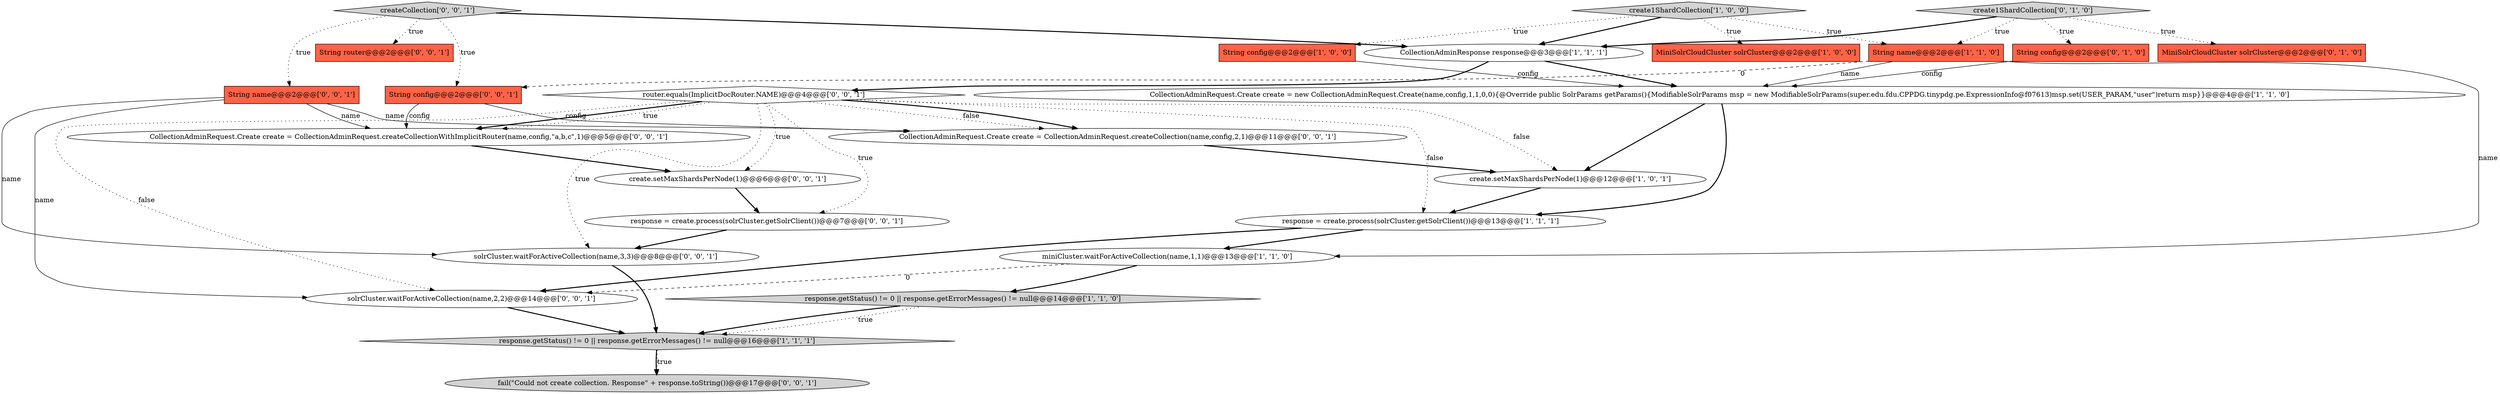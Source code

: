 digraph {
0 [style = filled, label = "response.getStatus() != 0 || response.getErrorMessages() != null@@@14@@@['1', '1', '0']", fillcolor = lightgray, shape = diamond image = "AAA0AAABBB1BBB"];
5 [style = filled, label = "MiniSolrCloudCluster solrCluster@@@2@@@['1', '0', '0']", fillcolor = tomato, shape = box image = "AAA0AAABBB1BBB"];
24 [style = filled, label = "create.setMaxShardsPerNode(1)@@@6@@@['0', '0', '1']", fillcolor = white, shape = ellipse image = "AAA0AAABBB3BBB"];
12 [style = filled, label = "String config@@@2@@@['0', '1', '0']", fillcolor = tomato, shape = box image = "AAA0AAABBB2BBB"];
14 [style = filled, label = "fail(\"Could not create collection. Response\" + response.toString())@@@17@@@['0', '0', '1']", fillcolor = lightgray, shape = ellipse image = "AAA0AAABBB3BBB"];
8 [style = filled, label = "String name@@@2@@@['1', '1', '0']", fillcolor = tomato, shape = box image = "AAA0AAABBB1BBB"];
20 [style = filled, label = "CollectionAdminRequest.Create create = CollectionAdminRequest.createCollection(name,config,2,1)@@@11@@@['0', '0', '1']", fillcolor = white, shape = ellipse image = "AAA0AAABBB3BBB"];
6 [style = filled, label = "String config@@@2@@@['1', '0', '0']", fillcolor = tomato, shape = box image = "AAA0AAABBB1BBB"];
3 [style = filled, label = "miniCluster.waitForActiveCollection(name,1,1)@@@13@@@['1', '1', '0']", fillcolor = white, shape = ellipse image = "AAA0AAABBB1BBB"];
16 [style = filled, label = "router.equals(ImplicitDocRouter.NAME)@@@4@@@['0', '0', '1']", fillcolor = white, shape = diamond image = "AAA0AAABBB3BBB"];
11 [style = filled, label = "create1ShardCollection['0', '1', '0']", fillcolor = lightgray, shape = diamond image = "AAA0AAABBB2BBB"];
18 [style = filled, label = "response = create.process(solrCluster.getSolrClient())@@@7@@@['0', '0', '1']", fillcolor = white, shape = ellipse image = "AAA0AAABBB3BBB"];
9 [style = filled, label = "CollectionAdminResponse response@@@3@@@['1', '1', '1']", fillcolor = white, shape = ellipse image = "AAA0AAABBB1BBB"];
13 [style = filled, label = "MiniSolrCloudCluster solrCluster@@@2@@@['0', '1', '0']", fillcolor = tomato, shape = box image = "AAA0AAABBB2BBB"];
19 [style = filled, label = "CollectionAdminRequest.Create create = CollectionAdminRequest.createCollectionWithImplicitRouter(name,config,\"a,b,c\",1)@@@5@@@['0', '0', '1']", fillcolor = white, shape = ellipse image = "AAA0AAABBB3BBB"];
1 [style = filled, label = "response.getStatus() != 0 || response.getErrorMessages() != null@@@16@@@['1', '1', '1']", fillcolor = lightgray, shape = diamond image = "AAA0AAABBB1BBB"];
25 [style = filled, label = "solrCluster.waitForActiveCollection(name,2,2)@@@14@@@['0', '0', '1']", fillcolor = white, shape = ellipse image = "AAA0AAABBB3BBB"];
4 [style = filled, label = "CollectionAdminRequest.Create create = new CollectionAdminRequest.Create(name,config,1,1,0,0){@Override public SolrParams getParams(){ModifiableSolrParams msp = new ModifiableSolrParams(super.edu.fdu.CPPDG.tinypdg.pe.ExpressionInfo@f07613)msp.set(USER_PARAM,\"user\")return msp}}@@@4@@@['1', '1', '0']", fillcolor = white, shape = ellipse image = "AAA0AAABBB1BBB"];
2 [style = filled, label = "create.setMaxShardsPerNode(1)@@@12@@@['1', '0', '1']", fillcolor = white, shape = ellipse image = "AAA0AAABBB1BBB"];
23 [style = filled, label = "solrCluster.waitForActiveCollection(name,3,3)@@@8@@@['0', '0', '1']", fillcolor = white, shape = ellipse image = "AAA0AAABBB3BBB"];
10 [style = filled, label = "response = create.process(solrCluster.getSolrClient())@@@13@@@['1', '1', '1']", fillcolor = white, shape = ellipse image = "AAA0AAABBB1BBB"];
17 [style = filled, label = "String name@@@2@@@['0', '0', '1']", fillcolor = tomato, shape = box image = "AAA0AAABBB3BBB"];
7 [style = filled, label = "create1ShardCollection['1', '0', '0']", fillcolor = lightgray, shape = diamond image = "AAA0AAABBB1BBB"];
22 [style = filled, label = "String config@@@2@@@['0', '0', '1']", fillcolor = tomato, shape = box image = "AAA0AAABBB3BBB"];
21 [style = filled, label = "String router@@@2@@@['0', '0', '1']", fillcolor = tomato, shape = box image = "AAA0AAABBB3BBB"];
15 [style = filled, label = "createCollection['0', '0', '1']", fillcolor = lightgray, shape = diamond image = "AAA0AAABBB3BBB"];
15->21 [style = dotted, label="true"];
15->17 [style = dotted, label="true"];
17->19 [style = solid, label="name"];
12->4 [style = solid, label="config"];
0->1 [style = dotted, label="true"];
15->9 [style = bold, label=""];
16->24 [style = dotted, label="true"];
24->18 [style = bold, label=""];
9->4 [style = bold, label=""];
11->12 [style = dotted, label="true"];
16->10 [style = dotted, label="false"];
23->1 [style = bold, label=""];
7->9 [style = bold, label=""];
7->8 [style = dotted, label="true"];
9->16 [style = bold, label=""];
16->19 [style = bold, label=""];
16->20 [style = dotted, label="false"];
16->18 [style = dotted, label="true"];
11->9 [style = bold, label=""];
6->4 [style = solid, label="config"];
2->10 [style = bold, label=""];
16->2 [style = dotted, label="false"];
19->24 [style = bold, label=""];
16->25 [style = dotted, label="false"];
10->25 [style = bold, label=""];
3->25 [style = dashed, label="0"];
1->14 [style = bold, label=""];
17->20 [style = solid, label="name"];
0->1 [style = bold, label=""];
10->3 [style = bold, label=""];
4->2 [style = bold, label=""];
25->1 [style = bold, label=""];
7->5 [style = dotted, label="true"];
11->8 [style = dotted, label="true"];
22->20 [style = solid, label="config"];
3->0 [style = bold, label=""];
8->3 [style = solid, label="name"];
16->23 [style = dotted, label="true"];
17->25 [style = solid, label="name"];
4->10 [style = bold, label=""];
16->20 [style = bold, label=""];
1->14 [style = dotted, label="true"];
15->22 [style = dotted, label="true"];
20->2 [style = bold, label=""];
8->22 [style = dashed, label="0"];
11->13 [style = dotted, label="true"];
22->19 [style = solid, label="config"];
8->4 [style = solid, label="name"];
18->23 [style = bold, label=""];
16->19 [style = dotted, label="true"];
17->23 [style = solid, label="name"];
7->6 [style = dotted, label="true"];
}
